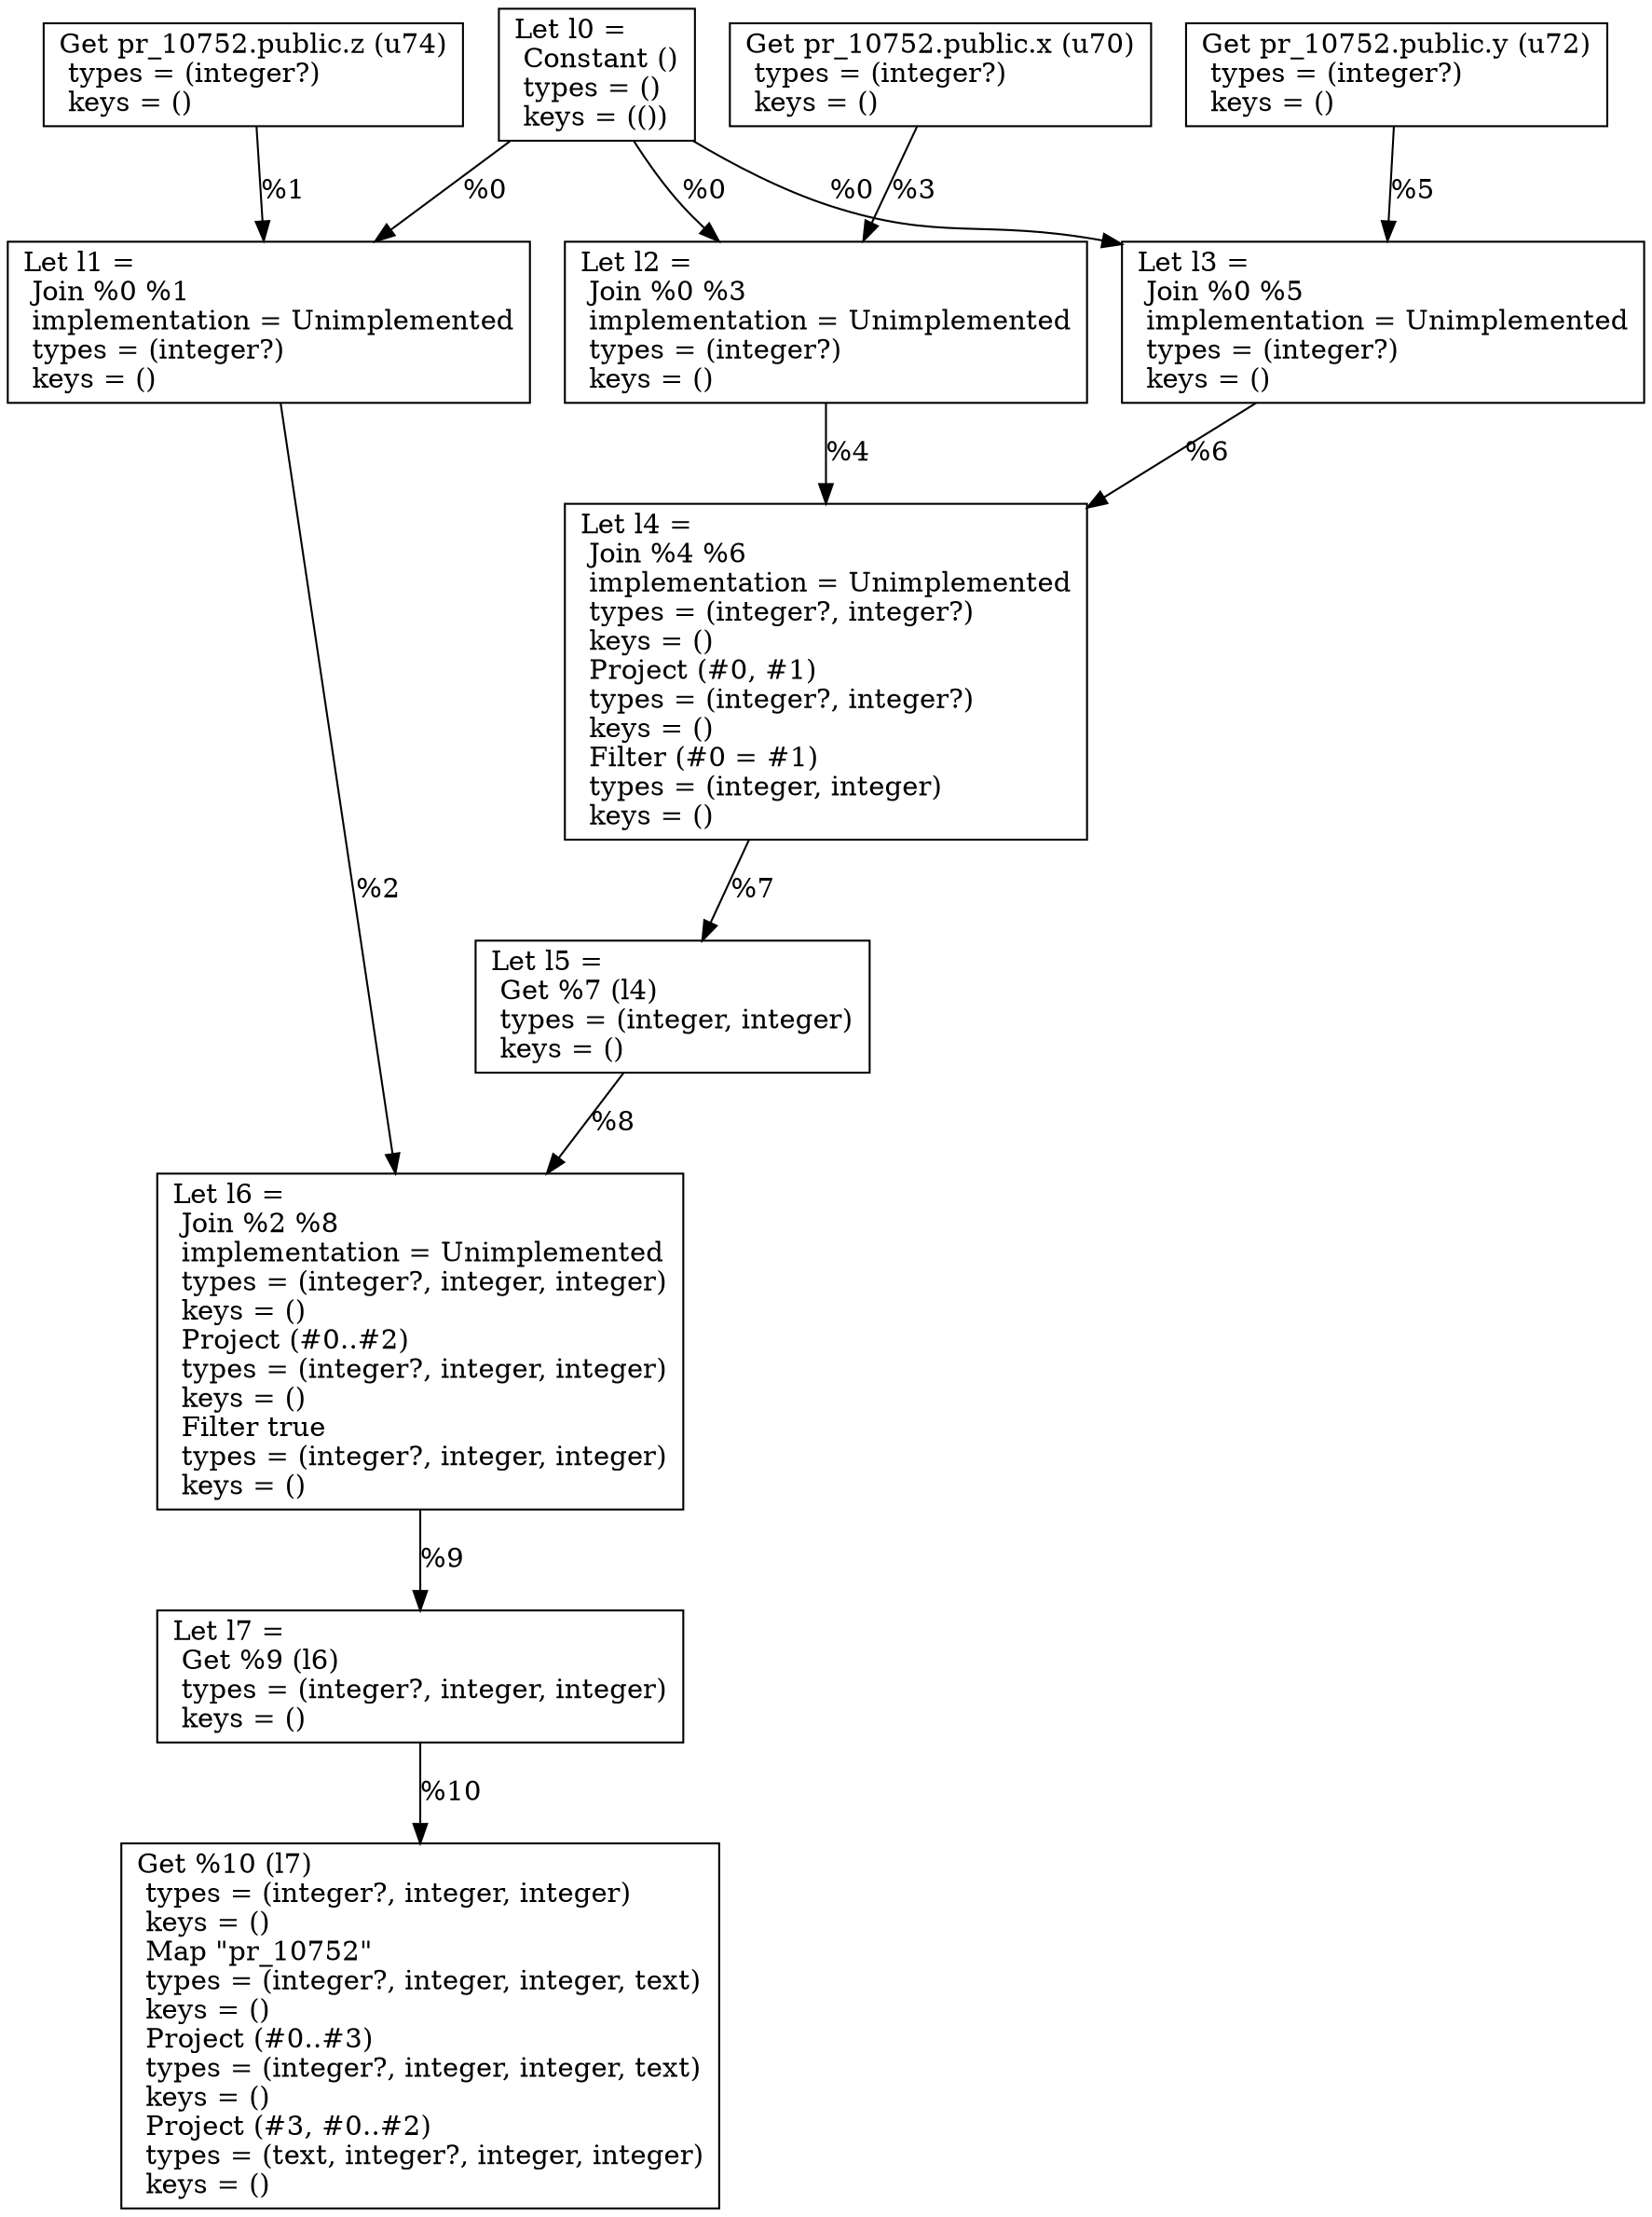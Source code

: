 digraph G {
    node0 [shape = record, label="Let l0 =\l Constant ()\l  types = ()\l  keys = (())\l"]
    node1 [shape = record, label=" Get pr_10752.public.z (u74)\l  types = (integer?)\l  keys = ()\l"]
    node2 [shape = record, label="Let l1 =\l Join %0 %1\l  implementation = Unimplemented\l  types = (integer?)\l  keys = ()\l"]
    node3 [shape = record, label=" Get pr_10752.public.x (u70)\l  types = (integer?)\l  keys = ()\l"]
    node4 [shape = record, label="Let l2 =\l Join %0 %3\l  implementation = Unimplemented\l  types = (integer?)\l  keys = ()\l"]
    node5 [shape = record, label=" Get pr_10752.public.y (u72)\l  types = (integer?)\l  keys = ()\l"]
    node6 [shape = record, label="Let l3 =\l Join %0 %5\l  implementation = Unimplemented\l  types = (integer?)\l  keys = ()\l"]
    node7 [shape = record, label="Let l4 =\l Join %4 %6\l  implementation = Unimplemented\l  types = (integer?, integer?)\l  keys = ()\l Project (#0, #1)\l  types = (integer?, integer?)\l  keys = ()\l Filter (#0 = #1)\l  types = (integer, integer)\l  keys = ()\l"]
    node8 [shape = record, label="Let l5 =\l Get %7 (l4)\l  types = (integer, integer)\l  keys = ()\l"]
    node9 [shape = record, label="Let l6 =\l Join %2 %8\l  implementation = Unimplemented\l  types = (integer?, integer, integer)\l  keys = ()\l Project (#0..#2)\l  types = (integer?, integer, integer)\l  keys = ()\l Filter true\l  types = (integer?, integer, integer)\l  keys = ()\l"]
    node10 [shape = record, label="Let l7 =\l Get %9 (l6)\l  types = (integer?, integer, integer)\l  keys = ()\l"]
    node11 [shape = record, label=" Get %10 (l7)\l  types = (integer?, integer, integer)\l  keys = ()\l Map \"pr_10752\"\l  types = (integer?, integer, integer, text)\l  keys = ()\l Project (#0..#3)\l  types = (integer?, integer, integer, text)\l  keys = ()\l Project (#3, #0..#2)\l  types = (text, integer?, integer, integer)\l  keys = ()\l"]
    node4 -> node7 [label = "%4\l"]
    node10 -> node11 [label = "%10\l"]
    node2 -> node9 [label = "%2\l"]
    node8 -> node9 [label = "%8\l"]
    node5 -> node6 [label = "%5\l"]
    node7 -> node8 [label = "%7\l"]
    node0 -> node6 [label = "%0\l"]
    node0 -> node2 [label = "%0\l"]
    node9 -> node10 [label = "%9\l"]
    node1 -> node2 [label = "%1\l"]
    node0 -> node4 [label = "%0\l"]
    node6 -> node7 [label = "%6\l"]
    node3 -> node4 [label = "%3\l"]
}
